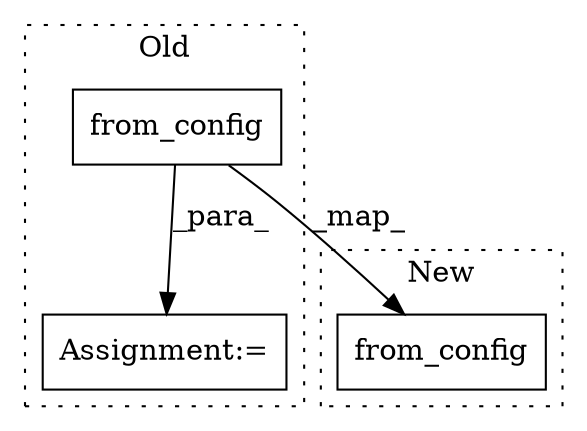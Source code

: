digraph G {
subgraph cluster0 {
1 [label="from_config" a="32" s="16248,16266" l="12,1" shape="box"];
3 [label="Assignment:=" a="7" s="16236" l="1" shape="box"];
label = "Old";
style="dotted";
}
subgraph cluster1 {
2 [label="from_config" a="32" s="16019,16037" l="12,1" shape="box"];
label = "New";
style="dotted";
}
1 -> 3 [label="_para_"];
1 -> 2 [label="_map_"];
}